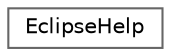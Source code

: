 digraph "Graphical Class Hierarchy"
{
 // INTERACTIVE_SVG=YES
 // LATEX_PDF_SIZE
  bgcolor="transparent";
  edge [fontname=Helvetica,fontsize=10,labelfontname=Helvetica,labelfontsize=10];
  node [fontname=Helvetica,fontsize=10,shape=box,height=0.2,width=0.4];
  rankdir="LR";
  Node0 [label="EclipseHelp",height=0.2,width=0.4,color="grey40", fillcolor="white", style="filled",URL="$db/dd3/class_eclipse_help.html",tooltip="Generator for Eclipse help files."];
}
